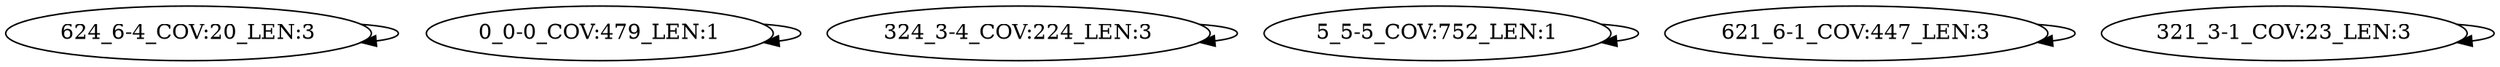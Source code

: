digraph G {
    "624_6-4_COV:20_LEN:3" -> "624_6-4_COV:20_LEN:3";
    "0_0-0_COV:479_LEN:1" -> "0_0-0_COV:479_LEN:1";
    "324_3-4_COV:224_LEN:3" -> "324_3-4_COV:224_LEN:3";
    "5_5-5_COV:752_LEN:1" -> "5_5-5_COV:752_LEN:1";
    "621_6-1_COV:447_LEN:3" -> "621_6-1_COV:447_LEN:3";
    "321_3-1_COV:23_LEN:3" -> "321_3-1_COV:23_LEN:3";
}
